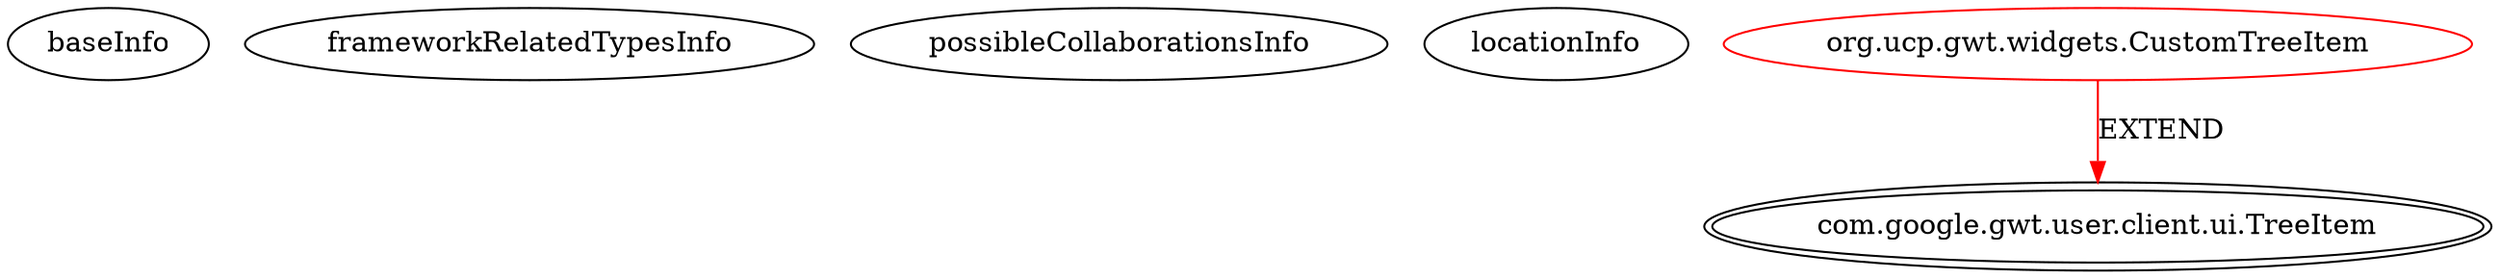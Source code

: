 digraph {
baseInfo[graphId=3026,category="extension_graph",isAnonymous=false,possibleRelation=false]
frameworkRelatedTypesInfo[0="com.google.gwt.user.client.ui.TreeItem"]
possibleCollaborationsInfo[]
locationInfo[projectName="hmiguellima-ugat",filePath="/hmiguellima-ugat/ugat-master/src/org/ucp/gwt/widgets/CustomTreeItem.java",contextSignature="CustomTreeItem",graphId="3026"]
0[label="org.ucp.gwt.widgets.CustomTreeItem",vertexType="ROOT_CLIENT_CLASS_DECLARATION",isFrameworkType=false,color=red]
1[label="com.google.gwt.user.client.ui.TreeItem",vertexType="FRAMEWORK_CLASS_TYPE",isFrameworkType=true,peripheries=2]
0->1[label="EXTEND",color=red]
}
